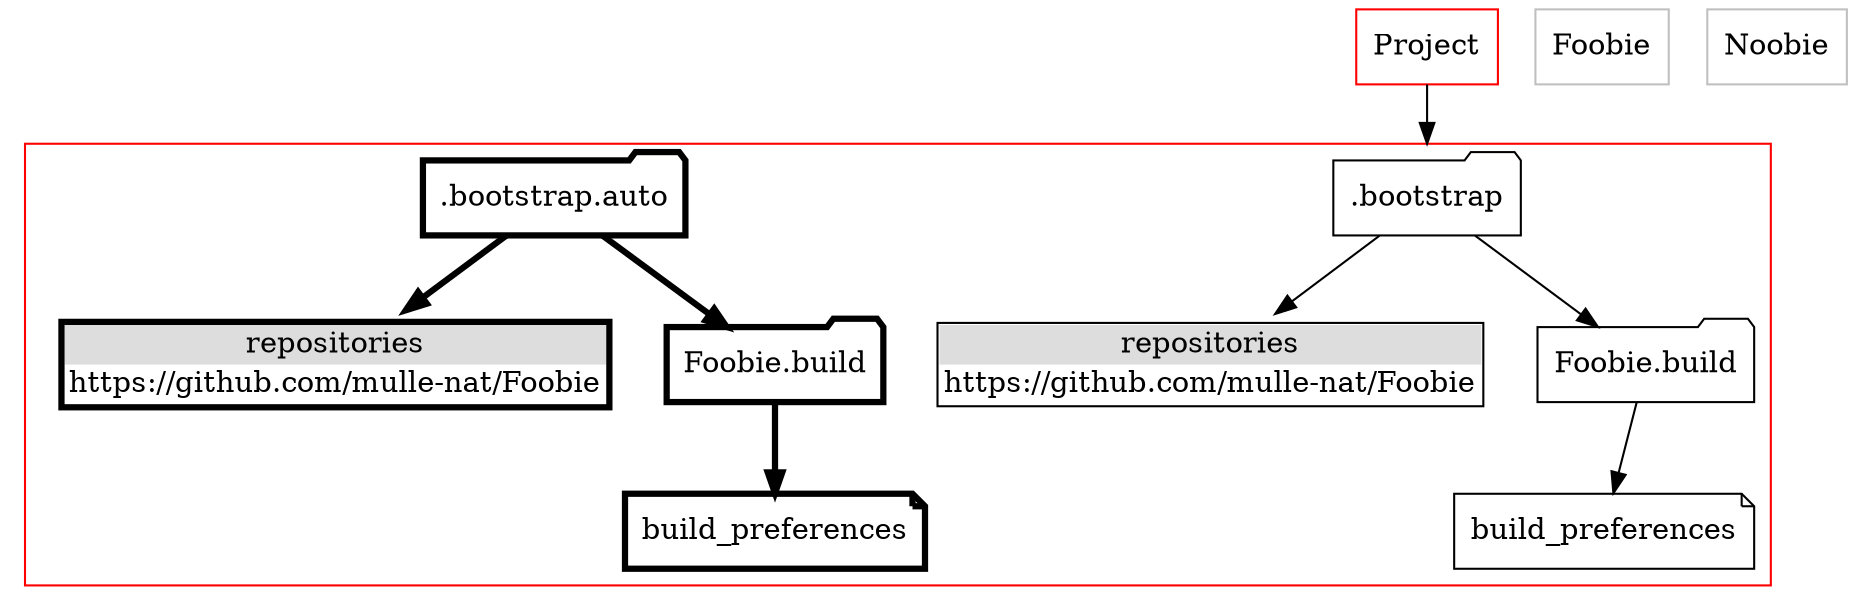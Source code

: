 digraph pic  {
   compound=true;
   node [shape= record];

   "1_Project" [ label="Project", color="red" ]
   "2_Foo"     [ label="Foobie", color="gray" ]
   "3_Bar"     [ label="Noobie", color="gray" ]

   node [shape= folder];

   "1_Project" -> ".bootstrap"     [lhead=cluster_0];


subgraph cluster_0 {
      color="red"
      node [shape= folder];
      ".bootstrap"             -> "repositories"
      ".bootstrap.auto"        -> "repositories.auto"  [penwidth="3"]
      ".bootstrap.auto"        -> ".auto:Foobie.build" [penwidth="3"]
      ".auto:Foobie.build"     -> ".auto:build_preferences" [penwidth="3"]
      ".bootstrap"             -> "Foobie.build"
      "Foobie.build"           -> "build_preferences"
      ".bootstrap.auto"         [ label=".bootstrap.auto", shape="folder", penwidth="3" ]
      ".auto:Foobie.build"      [ label="Foobie.build", shape="folder", penwidth="3" ]
      "build_preferences"       [ label="build_preferences", shape="note" ]
      ".auto:build_preferences" [ label="build_preferences", shape="note", penwidth="3" ]
      "repositories"            [ shape="none", label=< <TABLE BORDER="1" CELLBORDER="0" CELLSPACING="0">
<TR><TD bgcolor="#DDDDDD">repositories</TD></TR>
<TR><TD PORT="f0">https://github.com/mulle-nat/Foobie</TD></TR>
</TABLE>>];
      "repositories.auto"   [ shape="none", label=< <TABLE BORDER="3" CELLBORDER="0" CELLSPACING="0">
<TR><TD bgcolor="#DDDDDD">repositories</TD></TR>
<TR><TD PORT="f0">https://github.com/mulle-nat/Foobie</TD></TR>
</TABLE>>];
   }
}
